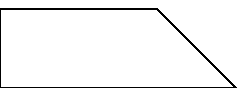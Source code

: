 %               
%     ^
%     | y        
%     |         
%   3 |--------- 2  
%     |        |
%     |        |
%     |        |
%     |--------|-----> x
%    0         1
%    
     
% draw a square
beginfig(1);
    %      0      1       2        3       4
    % draw (0,0)--(10,0)--(10,10)--(0,10)--(0,0);
    draw (0,0)--(3cm,0)--(2cm,1cm)--(0,1cm)--(0,0);
endfig;
end;
